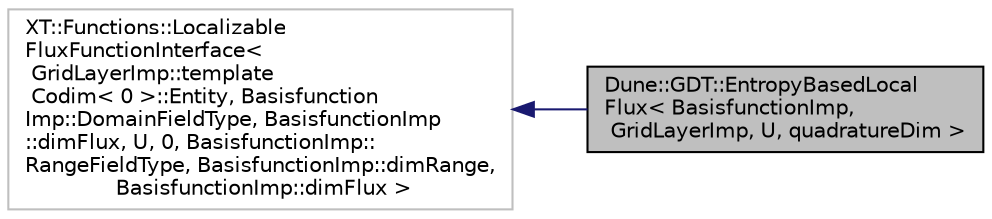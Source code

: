 digraph "Dune::GDT::EntropyBasedLocalFlux&lt; BasisfunctionImp, GridLayerImp, U, quadratureDim &gt;"
{
  edge [fontname="Helvetica",fontsize="10",labelfontname="Helvetica",labelfontsize="10"];
  node [fontname="Helvetica",fontsize="10",shape=record];
  rankdir="LR";
  Node1 [label="Dune::GDT::EntropyBasedLocal\lFlux\< BasisfunctionImp,\l GridLayerImp, U, quadratureDim \>",height=0.2,width=0.4,color="black", fillcolor="grey75", style="filled", fontcolor="black"];
  Node2 -> Node1 [dir="back",color="midnightblue",fontsize="10",style="solid",fontname="Helvetica"];
  Node2 [label="XT::Functions::Localizable\lFluxFunctionInterface\<\l GridLayerImp::template\l Codim\< 0 \>::Entity, Basisfunction\lImp::DomainFieldType, BasisfunctionImp\l::dimFlux, U, 0, BasisfunctionImp::\lRangeFieldType, BasisfunctionImp::dimRange,\l BasisfunctionImp::dimFlux \>",height=0.2,width=0.4,color="grey75", fillcolor="white", style="filled"];
}
